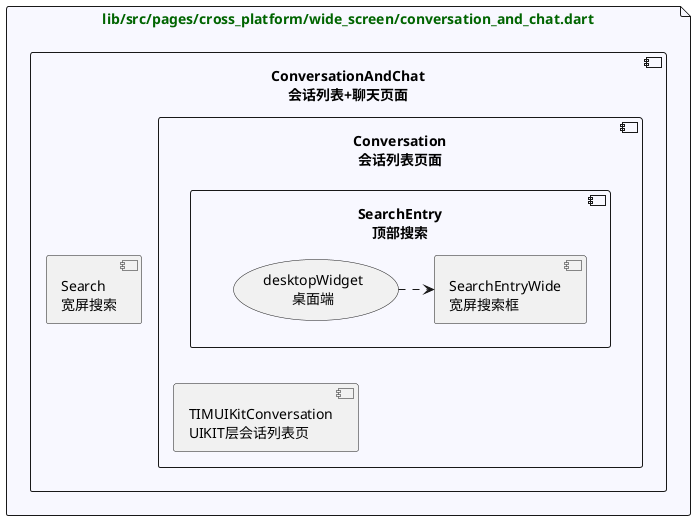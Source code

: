 @startuml
'https://plantuml.com/sequence-diagram
'属性初始化设置
skinparam file {
    FontColor #DarkGreen
    BackgroundColor #GhostWhite
}

file lib/src/pages/cross_platform/wide_screen/conversation_and_chat.dart as file_home_page_dart{
    component ConversationAndChat\n会话列表+聊天页面 as ConversationAndChat_W {
        component Search\n宽屏搜索 as ConversationAndChat_Search_W{

        }
        component Conversation\n会话列表页面 as ConversationAndChat_Conversation_W{
            component SearchEntry\n顶部搜索 as ConversationAndChat_Conversation_SearchEntry_W{
                (desktopWidget\n桌面端) as ConversationAndChat_Conversation_SearchEntry_desktopWidget_M
                [SearchEntryWide\n宽屏搜索框] as ConversationAndChat_Conversation_SearchEntry_SearchEntryWide_W

                ConversationAndChat_Conversation_SearchEntry_desktopWidget_M .> ConversationAndChat_Conversation_SearchEntry_SearchEntryWide_W
            }
            [TIMUIKitConversation\nUIKIT层会话列表页] as ConversationAndChat_Conversation_TIMUIKitConversation_W

            ConversationAndChat_Conversation_SearchEntry_W ..[hidden] ConversationAndChat_Conversation_TIMUIKitConversation_W
        }
    }
}

@enduml